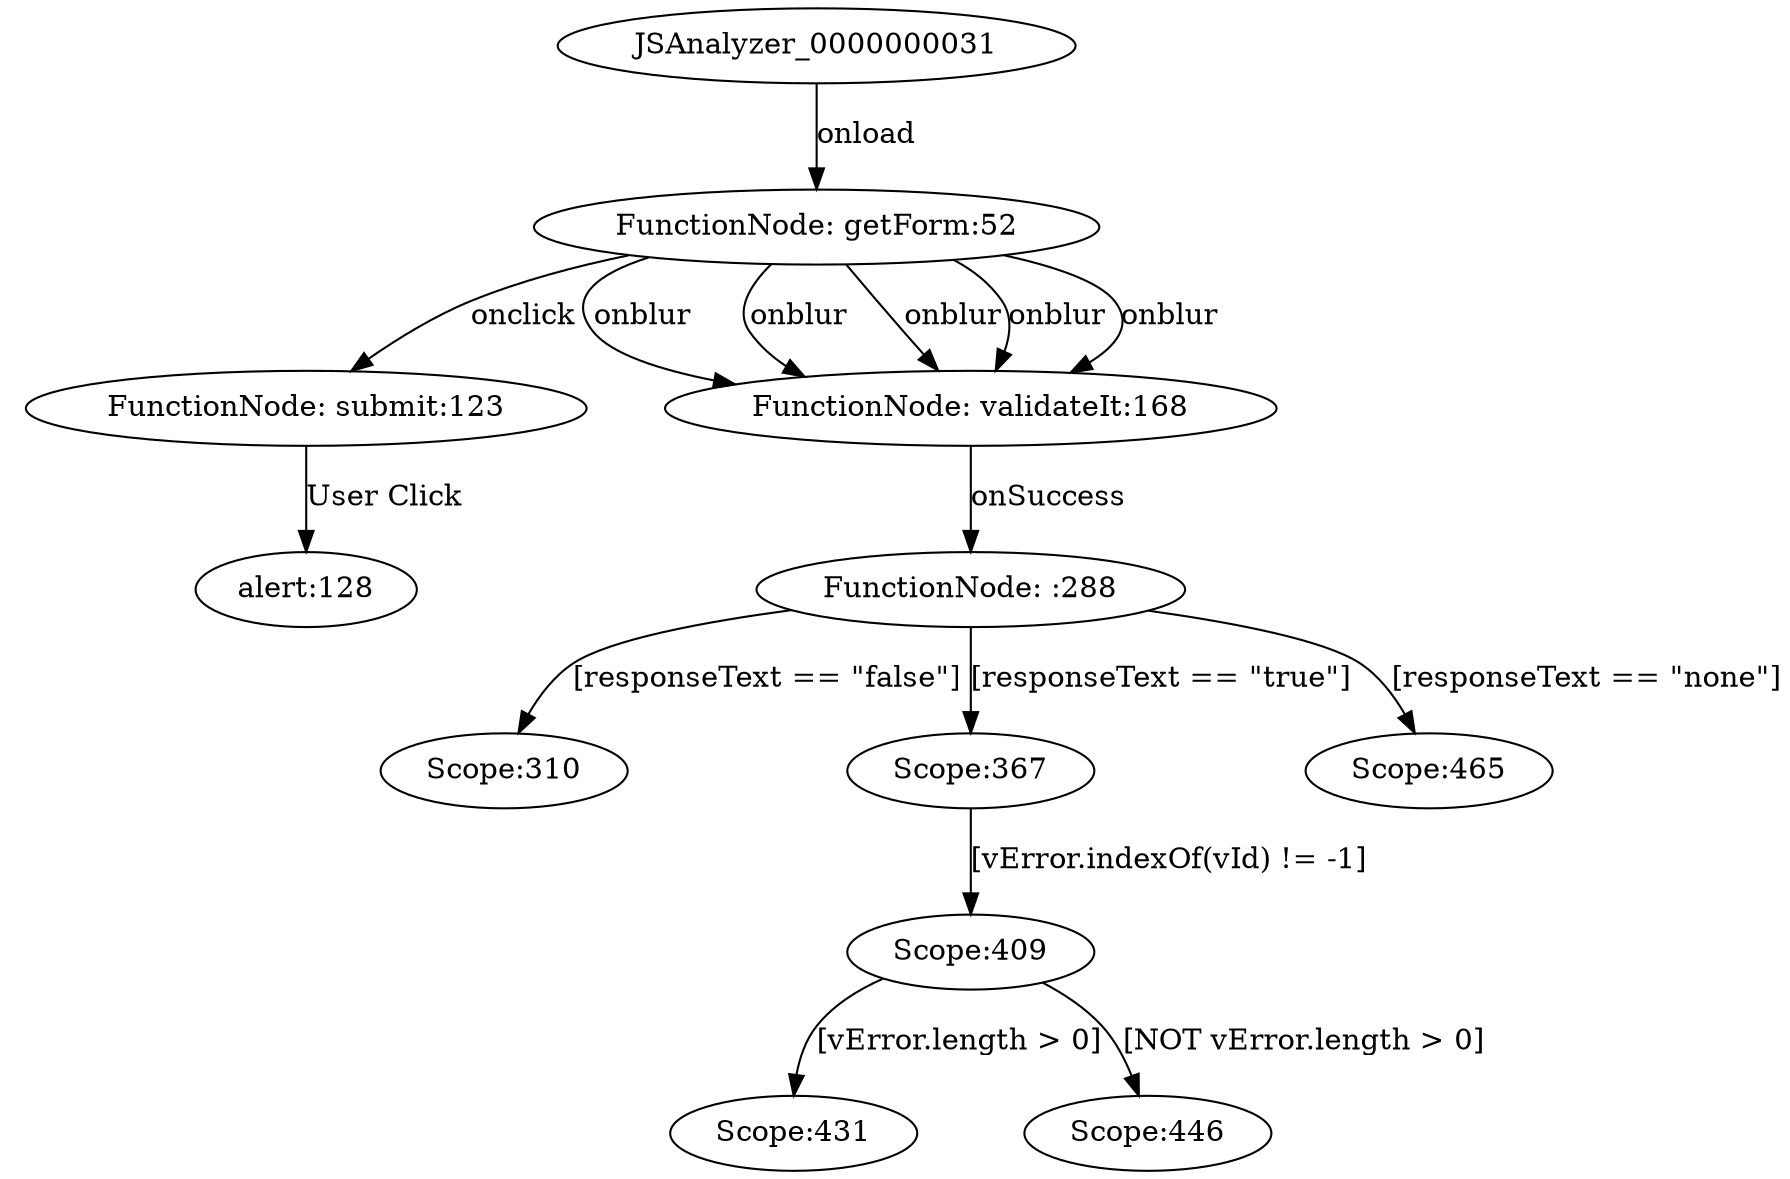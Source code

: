 digraph CallGraph {
size="15.0,10.0";
ratio="0.75";
JSAnalyzer_0000000031;
JSAnalyzer_0000000052[label="FunctionNode: getForm:52"];
JSAnalyzer_0000000123[label="FunctionNode: submit:123"];
JSAnalyzer_0000000168[label="FunctionNode: validateIt:168"];
JSAnalyzer_0000000288[label="FunctionNode: :288"];
JSAnalyzer_0000000310[label="Scope:310"];
JSAnalyzer_0000000367[label="Scope:367"];
JSAnalyzer_0000000409[label="Scope:409"];
JSAnalyzer_0000000431[label="Scope:431"];
JSAnalyzer_0000000446[label="Scope:446"];
JSAnalyzer_0000000465[label="Scope:465"];
JSAnalyzer_0000000128[label="alert:128"];
JSAnalyzer_0000000288 -> JSAnalyzer_0000000310[label="[responseText == \"false\"]"];
JSAnalyzer_0000000288 -> JSAnalyzer_0000000367[label="[responseText == \"true\"]"];
JSAnalyzer_0000000367 -> JSAnalyzer_0000000409[label="[vError\.indexOf(vId) != -1]"];
JSAnalyzer_0000000409 -> JSAnalyzer_0000000431[label="[vError\.length > 0]"];
JSAnalyzer_0000000409 -> JSAnalyzer_0000000446[label="[NOT vError\.length > 0]"];
JSAnalyzer_0000000288 -> JSAnalyzer_0000000465[label="[responseText == \"none\"]"];
JSAnalyzer_0000000031 -> JSAnalyzer_0000000052[label="onload"];
JSAnalyzer_0000000052 -> JSAnalyzer_0000000168[label="onblur"];
JSAnalyzer_0000000052 -> JSAnalyzer_0000000168[label="onblur"];
JSAnalyzer_0000000052 -> JSAnalyzer_0000000168[label="onblur"];
JSAnalyzer_0000000052 -> JSAnalyzer_0000000168[label="onblur"];
JSAnalyzer_0000000052 -> JSAnalyzer_0000000168[label="onblur"];
JSAnalyzer_0000000052 -> JSAnalyzer_0000000123[label="onclick"];
JSAnalyzer_0000000123 -> JSAnalyzer_0000000128[label="User Click"];
JSAnalyzer_0000000168 -> JSAnalyzer_0000000288[label="onSuccess"];
}
